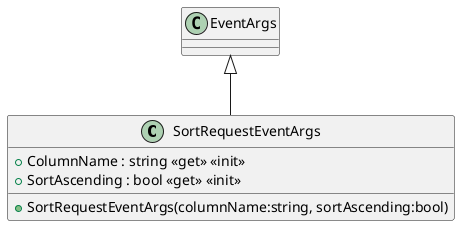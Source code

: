@startuml
class SortRequestEventArgs {
    + ColumnName : string <<get>> <<init>>
    + SortAscending : bool <<get>> <<init>>
    + SortRequestEventArgs(columnName:string, sortAscending:bool)
}
EventArgs <|-- SortRequestEventArgs
@enduml
